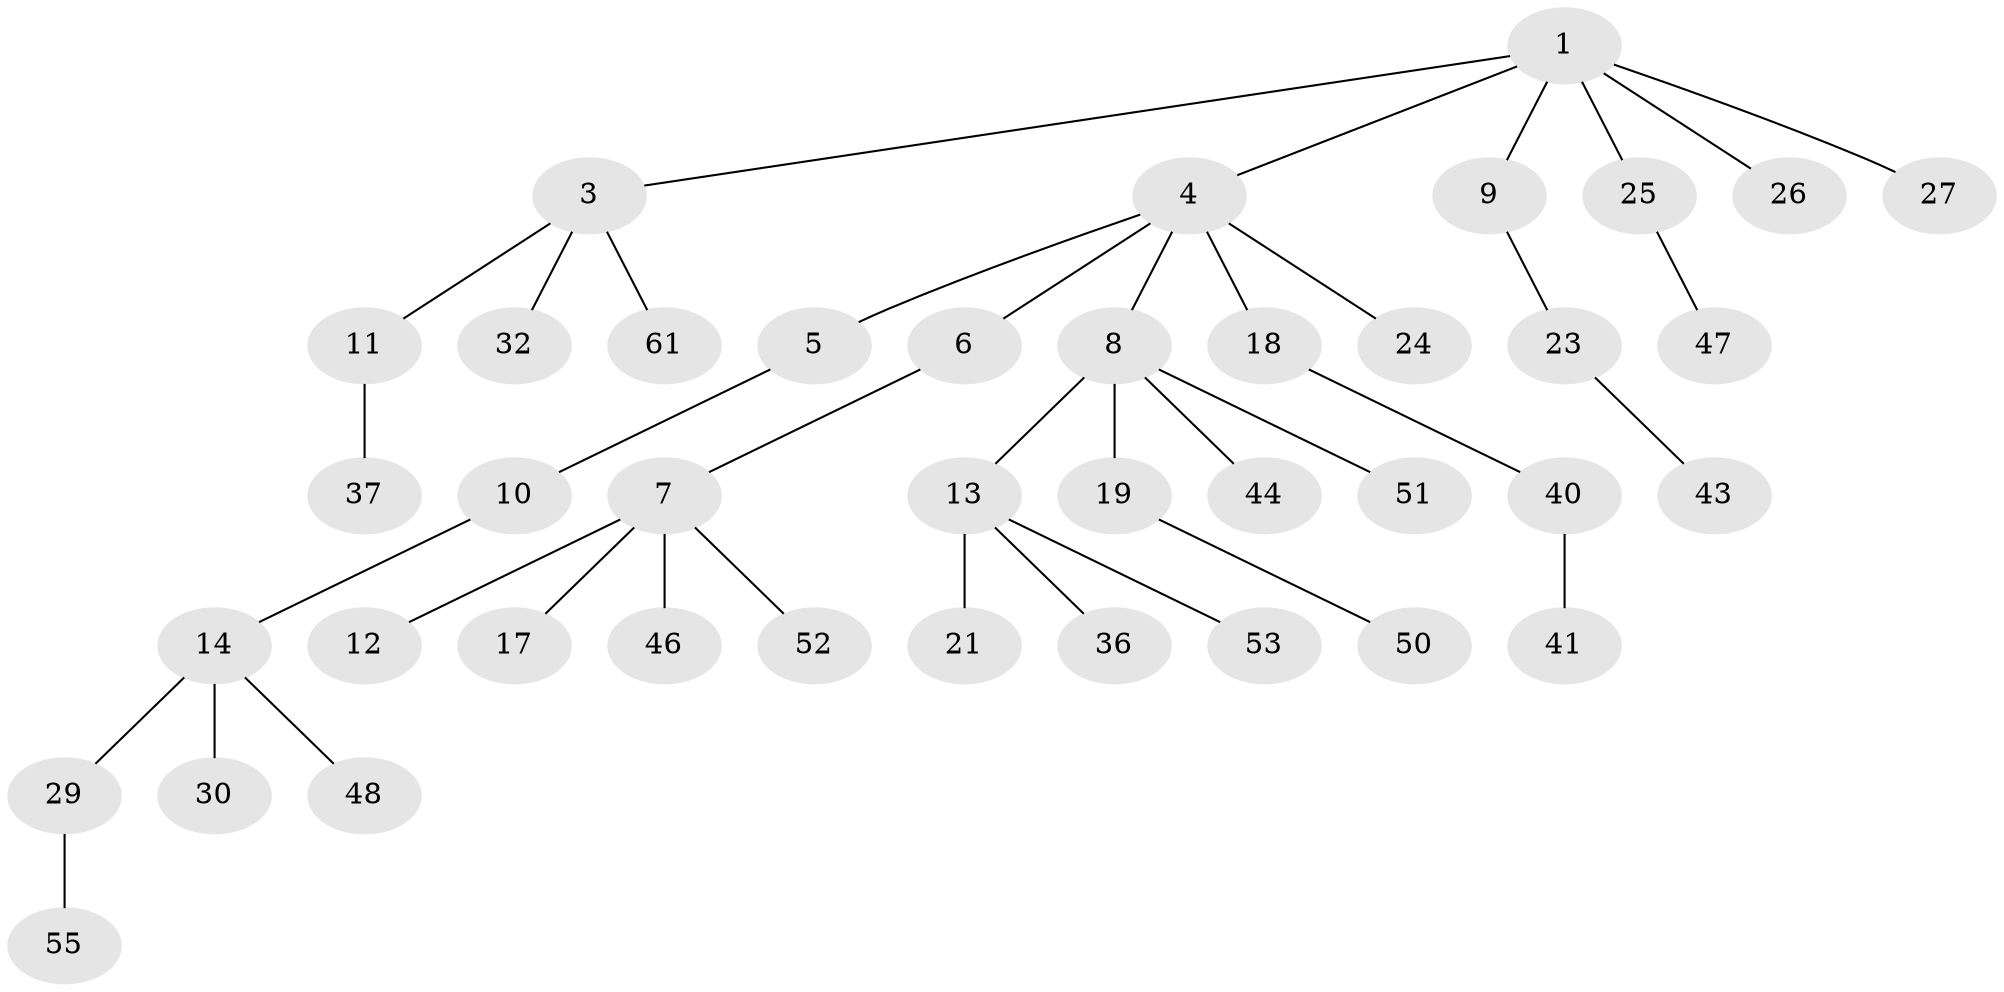 // original degree distribution, {4: 0.08196721311475409, 5: 0.01639344262295082, 7: 0.01639344262295082, 3: 0.13114754098360656, 2: 0.29508196721311475, 1: 0.45901639344262296}
// Generated by graph-tools (version 1.1) at 2025/42/03/06/25 10:42:04]
// undirected, 40 vertices, 39 edges
graph export_dot {
graph [start="1"]
  node [color=gray90,style=filled];
  1 [super="+2"];
  3 [super="+16"];
  4 [super="+35"];
  5 [super="+45"];
  6;
  7 [super="+38"];
  8 [super="+33"];
  9 [super="+15"];
  10;
  11 [super="+39"];
  12;
  13 [super="+20"];
  14 [super="+28"];
  17;
  18;
  19;
  21 [super="+22"];
  23;
  24 [super="+31"];
  25 [super="+34"];
  26;
  27;
  29 [super="+49"];
  30;
  32;
  36;
  37 [super="+42"];
  40 [super="+59"];
  41;
  43 [super="+60"];
  44;
  46;
  47;
  48 [super="+54"];
  50;
  51;
  52 [super="+56"];
  53 [super="+57"];
  55 [super="+58"];
  61;
  1 -- 3;
  1 -- 4;
  1 -- 9;
  1 -- 26;
  1 -- 27;
  1 -- 25;
  3 -- 11;
  3 -- 32;
  3 -- 61;
  4 -- 5;
  4 -- 6;
  4 -- 8;
  4 -- 18;
  4 -- 24;
  5 -- 10;
  6 -- 7;
  7 -- 12;
  7 -- 17;
  7 -- 52;
  7 -- 46;
  8 -- 13;
  8 -- 19;
  8 -- 51;
  8 -- 44;
  9 -- 23;
  10 -- 14;
  11 -- 37;
  13 -- 21;
  13 -- 53;
  13 -- 36;
  14 -- 30;
  14 -- 48;
  14 -- 29;
  18 -- 40;
  19 -- 50;
  23 -- 43;
  25 -- 47;
  29 -- 55;
  40 -- 41;
}
